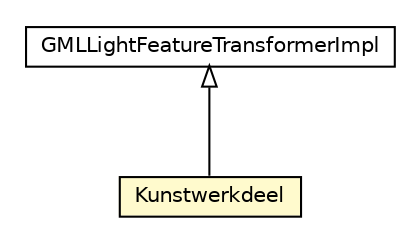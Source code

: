 #!/usr/local/bin/dot
#
# Class diagram 
# Generated by UMLGraph version R5_6-24-gf6e263 (http://www.umlgraph.org/)
#

digraph G {
	edge [fontname="Helvetica",fontsize=10,labelfontname="Helvetica",labelfontsize=10];
	node [fontname="Helvetica",fontsize=10,shape=plaintext];
	nodesep=0.25;
	ranksep=0.5;
	// nl.b3p.brmo.loader.gml.light.Kunstwerkdeel
	c694 [label=<<table title="nl.b3p.brmo.loader.gml.light.Kunstwerkdeel" border="0" cellborder="1" cellspacing="0" cellpadding="2" port="p" bgcolor="lemonChiffon" href="./Kunstwerkdeel.html">
		<tr><td><table border="0" cellspacing="0" cellpadding="1">
<tr><td align="center" balign="center"> Kunstwerkdeel </td></tr>
		</table></td></tr>
		</table>>, URL="./Kunstwerkdeel.html", fontname="Helvetica", fontcolor="black", fontsize=10.0];
	// nl.b3p.brmo.loader.gml.light.GMLLightFeatureTransformerImpl
	c701 [label=<<table title="nl.b3p.brmo.loader.gml.light.GMLLightFeatureTransformerImpl" border="0" cellborder="1" cellspacing="0" cellpadding="2" port="p" href="./GMLLightFeatureTransformerImpl.html">
		<tr><td><table border="0" cellspacing="0" cellpadding="1">
<tr><td align="center" balign="center"> GMLLightFeatureTransformerImpl </td></tr>
		</table></td></tr>
		</table>>, URL="./GMLLightFeatureTransformerImpl.html", fontname="Helvetica", fontcolor="black", fontsize=10.0];
	//nl.b3p.brmo.loader.gml.light.Kunstwerkdeel extends nl.b3p.brmo.loader.gml.light.GMLLightFeatureTransformerImpl
	c701:p -> c694:p [dir=back,arrowtail=empty];
}

